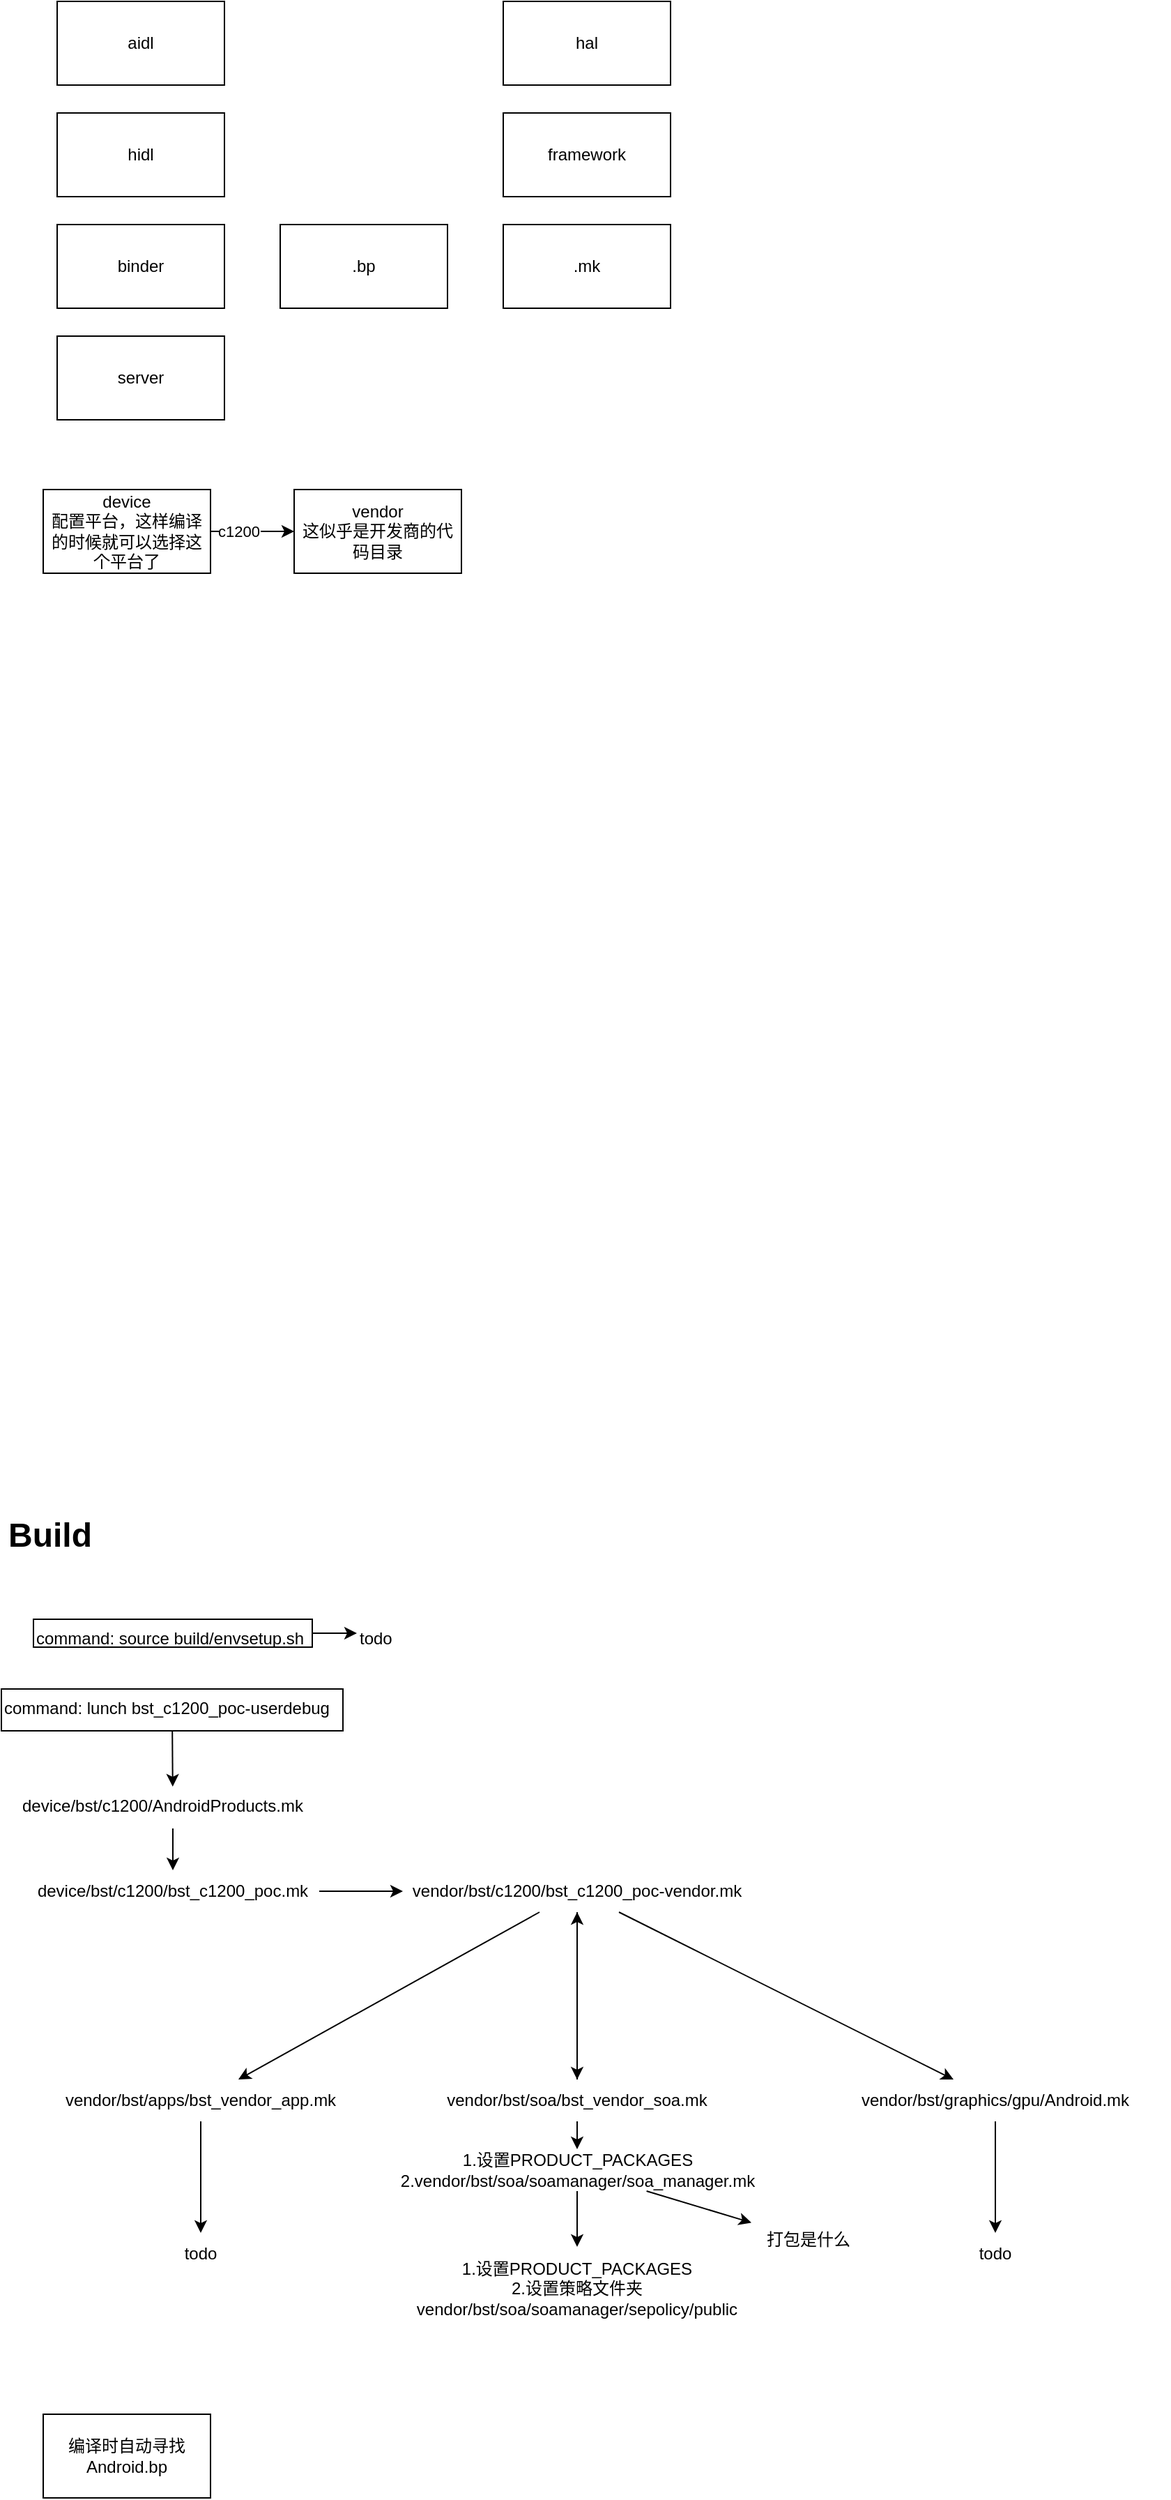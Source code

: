 <mxfile>
    <diagram id="00f8y7Z7oJJ8TAOJt0VE" name="Page-1">
        <mxGraphModel dx="1005" dy="773" grid="1" gridSize="10" guides="1" tooltips="1" connect="1" arrows="1" fold="1" page="1" pageScale="1" pageWidth="850" pageHeight="1100" math="0" shadow="0">
            <root>
                <mxCell id="0"/>
                <mxCell id="1" parent="0"/>
                <mxCell id="2" value="aidl" style="rounded=0;whiteSpace=wrap;html=1;" vertex="1" parent="1">
                    <mxGeometry x="40" y="40" width="120" height="60" as="geometry"/>
                </mxCell>
                <mxCell id="3" value="binder" style="rounded=0;whiteSpace=wrap;html=1;" vertex="1" parent="1">
                    <mxGeometry x="40" y="200" width="120" height="60" as="geometry"/>
                </mxCell>
                <mxCell id="4" value="vendor&lt;br&gt;这似乎是开发商的代码目录" style="rounded=0;whiteSpace=wrap;html=1;" vertex="1" parent="1">
                    <mxGeometry x="210" y="390" width="120" height="60" as="geometry"/>
                </mxCell>
                <mxCell id="12" style="edgeStyle=none;html=1;" edge="1" parent="1" source="5" target="4">
                    <mxGeometry relative="1" as="geometry"/>
                </mxCell>
                <mxCell id="13" value="c1200" style="edgeLabel;html=1;align=center;verticalAlign=middle;resizable=0;points=[];" vertex="1" connectable="0" parent="12">
                    <mxGeometry x="-0.333" relative="1" as="geometry">
                        <mxPoint as="offset"/>
                    </mxGeometry>
                </mxCell>
                <mxCell id="5" value="device&lt;br&gt;配置平台，这样编译的时候就可以选择这个平台了" style="rounded=0;whiteSpace=wrap;html=1;" vertex="1" parent="1">
                    <mxGeometry x="30" y="390" width="120" height="60" as="geometry"/>
                </mxCell>
                <mxCell id="6" value="hidl" style="rounded=0;whiteSpace=wrap;html=1;" vertex="1" parent="1">
                    <mxGeometry x="40" y="120" width="120" height="60" as="geometry"/>
                </mxCell>
                <mxCell id="7" value="hal" style="rounded=0;whiteSpace=wrap;html=1;" vertex="1" parent="1">
                    <mxGeometry x="360" y="40" width="120" height="60" as="geometry"/>
                </mxCell>
                <mxCell id="8" value="framework" style="rounded=0;whiteSpace=wrap;html=1;" vertex="1" parent="1">
                    <mxGeometry x="360" y="120" width="120" height="60" as="geometry"/>
                </mxCell>
                <mxCell id="9" value=".bp" style="rounded=0;whiteSpace=wrap;html=1;" vertex="1" parent="1">
                    <mxGeometry x="200" y="200" width="120" height="60" as="geometry"/>
                </mxCell>
                <mxCell id="10" value=".mk" style="rounded=0;whiteSpace=wrap;html=1;" vertex="1" parent="1">
                    <mxGeometry x="360" y="200" width="120" height="60" as="geometry"/>
                </mxCell>
                <mxCell id="11" value="server" style="rounded=0;whiteSpace=wrap;html=1;" vertex="1" parent="1">
                    <mxGeometry x="40" y="280" width="120" height="60" as="geometry"/>
                </mxCell>
                <mxCell id="16" style="edgeStyle=none;html=1;" edge="1" parent="1" source="14" target="15">
                    <mxGeometry relative="1" as="geometry"/>
                </mxCell>
                <mxCell id="14" value="device/bst/c1200/bst_c1200_poc.mk" style="text;html=1;strokeColor=none;fillColor=none;align=center;verticalAlign=middle;whiteSpace=wrap;rounded=0;" vertex="1" parent="1">
                    <mxGeometry x="18" y="1380" width="210" height="30" as="geometry"/>
                </mxCell>
                <mxCell id="18" value="" style="edgeStyle=none;html=1;" edge="1" parent="1" source="15" target="17">
                    <mxGeometry relative="1" as="geometry"/>
                </mxCell>
                <mxCell id="21" style="edgeStyle=none;html=1;" edge="1" parent="1" source="15" target="19">
                    <mxGeometry relative="1" as="geometry"/>
                </mxCell>
                <mxCell id="22" style="edgeStyle=none;html=1;" edge="1" parent="1" source="15" target="20">
                    <mxGeometry relative="1" as="geometry"/>
                </mxCell>
                <mxCell id="15" value="vendor/bst/c1200/bst_c1200_poc-vendor.mk" style="text;html=1;strokeColor=none;fillColor=none;align=center;verticalAlign=middle;whiteSpace=wrap;rounded=0;" vertex="1" parent="1">
                    <mxGeometry x="288" y="1380" width="250" height="30" as="geometry"/>
                </mxCell>
                <mxCell id="24" value="" style="edgeStyle=none;html=1;" edge="1" parent="1" source="17" target="15">
                    <mxGeometry relative="1" as="geometry"/>
                </mxCell>
                <mxCell id="42" value="" style="edgeStyle=none;html=1;" edge="1" parent="1" source="17" target="43">
                    <mxGeometry relative="1" as="geometry">
                        <mxPoint x="413" y="1580" as="targetPoint"/>
                    </mxGeometry>
                </mxCell>
                <mxCell id="17" value="vendor/bst/soa/bst_vendor_soa.mk" style="text;html=1;strokeColor=none;fillColor=none;align=center;verticalAlign=middle;whiteSpace=wrap;rounded=0;" vertex="1" parent="1">
                    <mxGeometry x="288" y="1530" width="250" height="30" as="geometry"/>
                </mxCell>
                <mxCell id="33" value="" style="edgeStyle=none;html=1;" edge="1" parent="1" source="19" target="32">
                    <mxGeometry relative="1" as="geometry"/>
                </mxCell>
                <mxCell id="19" value="vendor/bst/apps/bst_vendor_app.mk" style="text;html=1;strokeColor=none;fillColor=none;align=center;verticalAlign=middle;whiteSpace=wrap;rounded=0;" vertex="1" parent="1">
                    <mxGeometry x="18" y="1530" width="250" height="30" as="geometry"/>
                </mxCell>
                <mxCell id="35" value="" style="edgeStyle=none;html=1;" edge="1" parent="1" source="20" target="34">
                    <mxGeometry relative="1" as="geometry"/>
                </mxCell>
                <mxCell id="20" value="vendor/bst/graphics/gpu/Android.mk" style="text;html=1;strokeColor=none;fillColor=none;align=center;verticalAlign=middle;whiteSpace=wrap;rounded=0;" vertex="1" parent="1">
                    <mxGeometry x="588" y="1530" width="250" height="30" as="geometry"/>
                </mxCell>
                <mxCell id="23" value="&lt;h1&gt;Build&lt;/h1&gt;" style="text;html=1;strokeColor=none;fillColor=none;spacing=5;spacingTop=-20;whiteSpace=wrap;overflow=hidden;rounded=0;" vertex="1" parent="1">
                    <mxGeometry y="1120" width="80" height="40" as="geometry"/>
                </mxCell>
                <mxCell id="26" style="edgeStyle=none;html=1;" edge="1" parent="1" source="25" target="14">
                    <mxGeometry relative="1" as="geometry"/>
                </mxCell>
                <UserObject label="&lt;span style=&quot;text-align: center;&quot;&gt;device/bst/c1200/&lt;/span&gt;AndroidProducts.mk" id="25">
                    <mxCell style="text;whiteSpace=wrap;html=1;" vertex="1" parent="1">
                        <mxGeometry x="13" y="1320" width="220" height="30" as="geometry"/>
                    </mxCell>
                </UserObject>
                <mxCell id="30" value="" style="edgeStyle=none;html=1;" edge="1" parent="1" source="27" target="29">
                    <mxGeometry relative="1" as="geometry"/>
                </mxCell>
                <mxCell id="27" value="command: source build/envsetup.sh" style="text;whiteSpace=wrap;html=1;strokeColor=default;" vertex="1" parent="1">
                    <mxGeometry x="23" y="1200" width="200" height="20" as="geometry"/>
                </mxCell>
                <mxCell id="31" style="edgeStyle=none;html=1;" edge="1" parent="1" source="28" target="25">
                    <mxGeometry relative="1" as="geometry"/>
                </mxCell>
                <mxCell id="28" value="&lt;div data-docx-has-block-data=&quot;false&quot; data-page-id=&quot;SnEbdefBPoBhnIxvqDdcv9HEn8d&quot;&gt;&lt;div class=&quot;old-record-id-SGwddmuJuo23nlxqRuxcCMGGnXd&quot; style=&quot;&quot;&gt;command: lunch bst_c1200_poc-userdebug&lt;/div&gt;&lt;/div&gt;&lt;span class=&quot;lark-record-clipboard&quot; data-lark-record-format=&quot;docx/text&quot; data-lark-record-data=&quot;{&amp;quot;rootId&amp;quot;:&amp;quot;SnEbdefBPoBhnIxvqDdcv9HEn8d&amp;quot;,&amp;quot;text&amp;quot;:{&amp;quot;initialAttributedTexts&amp;quot;:{&amp;quot;text&amp;quot;:{&amp;quot;0&amp;quot;:&amp;quot;lunch bst_c1200_poc-userdebug&amp;quot;},&amp;quot;attribs&amp;quot;:{&amp;quot;0&amp;quot;:&amp;quot;*0+t&amp;quot;}},&amp;quot;apool&amp;quot;:{&amp;quot;numToAttrib&amp;quot;:{&amp;quot;0&amp;quot;:[&amp;quot;author&amp;quot;,&amp;quot;7112714816193708033&amp;quot;]},&amp;quot;nextNum&amp;quot;:1}},&amp;quot;type&amp;quot;:&amp;quot;text&amp;quot;,&amp;quot;referenceRecordMap&amp;quot;:{},&amp;quot;extra&amp;quot;:{&amp;quot;channel&amp;quot;:&amp;quot;saas&amp;quot;,&amp;quot;mention_page_title&amp;quot;:{},&amp;quot;external_mention_url&amp;quot;:{}},&amp;quot;isKeepQuoteContainer&amp;quot;:false,&amp;quot;isFromCode&amp;quot;:true,&amp;quot;selection&amp;quot;:[{&amp;quot;id&amp;quot;:83,&amp;quot;type&amp;quot;:&amp;quot;text&amp;quot;,&amp;quot;selection&amp;quot;:{&amp;quot;start&amp;quot;:64,&amp;quot;end&amp;quot;:93},&amp;quot;recordId&amp;quot;:&amp;quot;SGwddmuJuo23nlxqRuxcCMGGnXd&amp;quot;}],&amp;quot;payloadMap&amp;quot;:{},&amp;quot;isCut&amp;quot;:false}&quot;&gt;&lt;/span&gt;" style="text;whiteSpace=wrap;html=1;strokeColor=default;" vertex="1" parent="1">
                    <mxGeometry y="1250" width="245" height="30" as="geometry"/>
                </mxCell>
                <mxCell id="29" value="todo" style="text;whiteSpace=wrap;html=1;" vertex="1" parent="1">
                    <mxGeometry x="255" y="1200" width="170" height="20" as="geometry"/>
                </mxCell>
                <mxCell id="32" value="todo" style="text;html=1;strokeColor=none;fillColor=none;align=center;verticalAlign=middle;whiteSpace=wrap;rounded=0;" vertex="1" parent="1">
                    <mxGeometry x="18" y="1640" width="250" height="30" as="geometry"/>
                </mxCell>
                <mxCell id="34" value="todo" style="text;html=1;strokeColor=none;fillColor=none;align=center;verticalAlign=middle;whiteSpace=wrap;rounded=0;" vertex="1" parent="1">
                    <mxGeometry x="588" y="1640" width="250" height="30" as="geometry"/>
                </mxCell>
                <mxCell id="41" value="" style="edgeStyle=none;html=1;" edge="1" parent="1" source="43" target="40">
                    <mxGeometry relative="1" as="geometry">
                        <mxPoint x="499" y="1595" as="sourcePoint"/>
                    </mxGeometry>
                </mxCell>
                <mxCell id="40" value="打包是什么" style="text;html=1;strokeColor=none;fillColor=none;align=center;verticalAlign=middle;whiteSpace=wrap;rounded=0;" vertex="1" parent="1">
                    <mxGeometry x="538" y="1630" width="82" height="30" as="geometry"/>
                </mxCell>
                <mxCell id="47" value="" style="edgeStyle=none;html=1;" edge="1" parent="1" source="43" target="46">
                    <mxGeometry relative="1" as="geometry"/>
                </mxCell>
                <mxCell id="43" value="1.设置PRODUCT_PACKAGES&lt;br&gt;2.vendor/bst/soa/soamanager/soa_manager.mk" style="text;html=1;strokeColor=none;fillColor=none;align=center;verticalAlign=middle;whiteSpace=wrap;rounded=0;" vertex="1" parent="1">
                    <mxGeometry x="273.5" y="1580" width="279" height="30" as="geometry"/>
                </mxCell>
                <mxCell id="46" value="1.设置PRODUCT_PACKAGES&lt;br&gt;2.设置策略文件夹&lt;br&gt;vendor/bst/soa/soamanager/sepolicy/public" style="text;html=1;strokeColor=none;fillColor=none;align=center;verticalAlign=middle;whiteSpace=wrap;rounded=0;" vertex="1" parent="1">
                    <mxGeometry x="287" y="1650" width="252" height="60" as="geometry"/>
                </mxCell>
                <mxCell id="48" value="编译时自动寻找Android.bp" style="rounded=0;whiteSpace=wrap;html=1;strokeColor=default;" vertex="1" parent="1">
                    <mxGeometry x="30" y="1770" width="120" height="60" as="geometry"/>
                </mxCell>
            </root>
        </mxGraphModel>
    </diagram>
</mxfile>